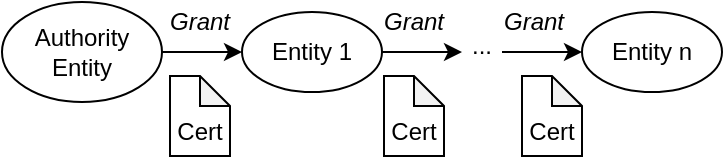 <mxfile version="15.8.2" type="github">
  <diagram id="0TczY09dIJsgqQPIqadh" name="Page-1">
    <mxGraphModel dx="1018" dy="593" grid="1" gridSize="10" guides="1" tooltips="1" connect="1" arrows="1" fold="1" page="1" pageScale="1" pageWidth="850" pageHeight="1100" math="0" shadow="0">
      <root>
        <mxCell id="0" />
        <mxCell id="1" parent="0" />
        <mxCell id="RIr1uTYLNQnh8_1ja7Qw-1" value="Authority&lt;br&gt;Entity" style="ellipse;whiteSpace=wrap;html=1;" vertex="1" parent="1">
          <mxGeometry x="130" y="220" width="80" height="50" as="geometry" />
        </mxCell>
        <mxCell id="RIr1uTYLNQnh8_1ja7Qw-4" value="Entity 1" style="ellipse;whiteSpace=wrap;html=1;" vertex="1" parent="1">
          <mxGeometry x="250" y="225" width="70" height="40" as="geometry" />
        </mxCell>
        <mxCell id="RIr1uTYLNQnh8_1ja7Qw-5" value="Entity n" style="ellipse;whiteSpace=wrap;html=1;" vertex="1" parent="1">
          <mxGeometry x="420" y="225" width="70" height="40" as="geometry" />
        </mxCell>
        <mxCell id="RIr1uTYLNQnh8_1ja7Qw-6" value="" style="endArrow=classic;html=1;rounded=0;exitX=1;exitY=0.5;exitDx=0;exitDy=0;entryX=0;entryY=0.5;entryDx=0;entryDy=0;" edge="1" parent="1" source="RIr1uTYLNQnh8_1ja7Qw-1" target="RIr1uTYLNQnh8_1ja7Qw-4">
          <mxGeometry width="50" height="50" relative="1" as="geometry">
            <mxPoint x="400" y="340" as="sourcePoint" />
            <mxPoint x="450" y="290" as="targetPoint" />
          </mxGeometry>
        </mxCell>
        <mxCell id="RIr1uTYLNQnh8_1ja7Qw-7" value="&lt;i&gt;Grant&lt;/i&gt;" style="text;html=1;strokeColor=none;fillColor=none;align=center;verticalAlign=middle;whiteSpace=wrap;rounded=0;" vertex="1" parent="1">
          <mxGeometry x="199" y="220" width="60" height="20" as="geometry" />
        </mxCell>
        <mxCell id="RIr1uTYLNQnh8_1ja7Qw-9" value="" style="endArrow=classic;html=1;rounded=0;exitX=1;exitY=0.5;exitDx=0;exitDy=0;" edge="1" parent="1" source="RIr1uTYLNQnh8_1ja7Qw-4">
          <mxGeometry width="50" height="50" relative="1" as="geometry">
            <mxPoint x="220" y="255" as="sourcePoint" />
            <mxPoint x="360" y="245" as="targetPoint" />
          </mxGeometry>
        </mxCell>
        <mxCell id="RIr1uTYLNQnh8_1ja7Qw-10" value="" style="endArrow=classic;html=1;rounded=0;entryX=0;entryY=0.5;entryDx=0;entryDy=0;" edge="1" parent="1" target="RIr1uTYLNQnh8_1ja7Qw-5">
          <mxGeometry width="50" height="50" relative="1" as="geometry">
            <mxPoint x="380" y="245" as="sourcePoint" />
            <mxPoint x="330" y="255" as="targetPoint" />
          </mxGeometry>
        </mxCell>
        <mxCell id="RIr1uTYLNQnh8_1ja7Qw-12" value="..." style="text;html=1;strokeColor=none;fillColor=none;align=center;verticalAlign=middle;whiteSpace=wrap;rounded=0;" vertex="1" parent="1">
          <mxGeometry x="340" y="227" width="60" height="30" as="geometry" />
        </mxCell>
        <mxCell id="RIr1uTYLNQnh8_1ja7Qw-13" value="&lt;i&gt;Grant&lt;/i&gt;" style="text;html=1;strokeColor=none;fillColor=none;align=center;verticalAlign=middle;whiteSpace=wrap;rounded=0;" vertex="1" parent="1">
          <mxGeometry x="306" y="220" width="60" height="20" as="geometry" />
        </mxCell>
        <mxCell id="RIr1uTYLNQnh8_1ja7Qw-14" value="&lt;i&gt;Grant&lt;/i&gt;" style="text;html=1;strokeColor=none;fillColor=none;align=center;verticalAlign=middle;whiteSpace=wrap;rounded=0;" vertex="1" parent="1">
          <mxGeometry x="366" y="220" width="60" height="20" as="geometry" />
        </mxCell>
        <mxCell id="RIr1uTYLNQnh8_1ja7Qw-15" value="&lt;br&gt;Cert" style="shape=note;whiteSpace=wrap;html=1;backgroundOutline=1;darkOpacity=0.05;size=15;" vertex="1" parent="1">
          <mxGeometry x="214" y="257" width="30" height="40" as="geometry" />
        </mxCell>
        <mxCell id="RIr1uTYLNQnh8_1ja7Qw-16" value="&lt;br&gt;Cert" style="shape=note;whiteSpace=wrap;html=1;backgroundOutline=1;darkOpacity=0.05;size=15;" vertex="1" parent="1">
          <mxGeometry x="321" y="257" width="30" height="40" as="geometry" />
        </mxCell>
        <mxCell id="RIr1uTYLNQnh8_1ja7Qw-17" value="&lt;br&gt;Cert" style="shape=note;whiteSpace=wrap;html=1;backgroundOutline=1;darkOpacity=0.05;size=15;" vertex="1" parent="1">
          <mxGeometry x="390" y="257" width="30" height="40" as="geometry" />
        </mxCell>
      </root>
    </mxGraphModel>
  </diagram>
</mxfile>
